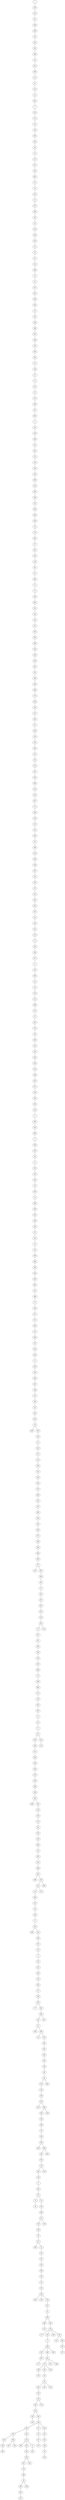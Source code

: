 graph{
   429 -- 142;
   305 -- 238;
   388 -- 315;
   140 -- 118;
   59 -- 429;
   356 -- 453;
   238 -- 300;
   118 -- 48;
   185 -- 395;
   176 -- 59;
   48 -- 61;
   467 -- 176;
   395 -- 242;
   61 -- 465;
   395 -- 259;
   47 -- 467;
   303 -- 447;
   465 -- 57;
   137 -- 47;
   447 -- 473;
   391 -- 371;
   57 -- 72;
   298 -- 137;
   473 -- 289;
   72 -- 320;
   215 -- 298;
   81 -- 124;
   473 -- 431;
   320 -- 485;
   431 -- 450;
   120 -- 215;
   485 -- 341;
   173 -- 120;
   450 -- 258;
   473 -- 6;
   341 -- 191;
   258 -- 421;
   34 -- 173;
   191 -- 116;
   294 -- 34;
   421 -- 179;
   116 -- 211;
   179 -- 260;
   247 -- 294;
   258 -- 432;
   211 -- 343;
   0 -- 247;
   260 -- 29;
   343 -- 283;
   29 -- 385;
   477 -- 0;
   283 -- 490;
   385 -- 307;
   160 -- 477;
   490 -- 326;
   162 -- 160;
   307 -- 457;
   29 -- 248;
   27 -- 452;
   452 -- 384;
   452 -- 254;
   254 -- 394;
   497 -- 369;
   394 -- 372;
   372 -- 272;
   272 -- 3;
   3 -- 141;
   141 -- 222;
   222 -- 459;
   459 -- 155;
   155 -- 355;
   355 -- 67;
   67 -- 256;
   256 -- 183;
   183 -- 17;
   183 -- 381;
   326 -- 148;
   308 -- 84;
   213 -- 80;
   441 -- 175;
   42 -- 214;
   309 -- 323;
   148 -- 329;
   195 -- 42;
   80 -- 419;
   175 -- 169;
   84 -- 281;
   281 -- 123;
   329 -- 351;
   333 -- 19;
   419 -- 226;
   169 -- 374;
   330 -- 82;
   340 -- 195;
   175 -- 392;
   351 -- 96;
   226 -- 483;
   270 -- 330;
   285 -- 340;
   392 -- 65;
   96 -- 290;
   299 -- 285;
   483 -- 39;
   65 -- 62;
   290 -- 344;
   39 -- 243;
   175 -- 393;
   269 -- 299;
   109 -- 308;
   62 -- 491;
   344 -- 408;
   74 -- 269;
   243 -- 202;
   491 -- 232;
   408 -- 174;
   202 -- 488;
   125 -- 109;
   420 -- 74;
   232 -- 223;
   174 -- 426;
   488 -- 497;
   62 -- 387;
   121 -- 21;
   19 -- 420;
   10 -- 415;
   223 -- 425;
   32 -- 10;
   426 -- 216;
   497 -- 230;
   425 -- 422;
   216 -- 251;
   165 -- 333;
   230 -- 145;
   21 -- 270;
   422 -- 250;
   124 -- 469;
   251 -- 265;
   145 -- 112;
   252 -- 165;
   250 -- 318;
   265 -- 87;
   8 -- 252;
   112 -- 495;
   422 -- 362;
   223 -- 322;
   87 -- 430;
   37 -- 121;
   495 -- 412;
   362 -- 391;
   69 -- 8;
   145 -- 110;
   430 -- 139;
   412 -- 30;
   264 -- 2;
   391 -- 303;
   2 -- 125;
   354 -- 69;
   139 -- 102;
   30 -- 292;
   51 -- 37;
   303 -- 185;
   106 -- 354;
   82 -- 264;
   102 -- 402;
   292 -- 27;
   185 -- 305;
   4 -- 106;
   230 -- 396;
   441 -- 312;
   75 -- 162;
   71 -- 111;
   381 -- 409;
   494 -- 64;
   53 -- 55;
   224 -- 31;
   279 -- 75;
   441 -- 448;
   334 -- 53;
   36 -- 449;
   111 -- 382;
   409 -- 90;
   64 -- 476;
   31 -- 245;
   203 -- 334;
   161 -- 279;
   382 -- 284;
   476 -- 104;
   90 -- 91;
   286 -- 441;
   245 -- 217;
   132 -- 161;
   309 -- 286;
   284 -- 472;
   91 -- 364;
   104 -- 15;
   217 -- 313;
   309 -- 493;
   111 -- 413;
   91 -- 386;
   40 -- 132;
   472 -- 438;
   15 -- 434;
   409 -- 83;
   313 -- 304;
   276 -- 172;
   297 -- 40;
   386 -- 24;
   77 -- 309;
   438 -- 190;
   434 -- 130;
   304 -- 225;
   236 -- 77;
   386 -- 255;
   414 -- 297;
   190 -- 249;
   130 -- 346;
   225 -- 428;
   287 -- 414;
   255 -- 423;
   276 -- 236;
   249 -- 478;
   346 -- 451;
   428 -- 324;
   363 -- 276;
   423 -- 302;
   147 -- 287;
   478 -- 228;
   451 -- 198;
   324 -- 370;
   413 -- 114;
   28 -- 147;
   302 -- 442;
   189 -- 363;
   228 -- 280;
   198 -- 157;
   370 -- 404;
   23 -- 189;
   442 -- 353;
   193 -- 28;
   280 -- 184;
   157 -- 204;
   404 -- 335;
   356 -- 239;
   131 -- 193;
   353 -- 149;
   437 -- 23;
   184 -- 182;
   204 -- 46;
   335 -- 187;
   278 -- 437;
   149 -- 66;
   361 -- 131;
   182 -- 349;
   46 -- 68;
   187 -- 306;
   166 -- 361;
   66 -- 26;
   182 -- 291;
   356 -- 278;
   68 -- 310;
   306 -- 350;
   378 -- 356;
   26 -- 229;
   291 -- 416;
   336 -- 166;
   310 -- 36;
   350 -- 86;
   233 -- 336;
   229 -- 144;
   127 -- 378;
   416 -- 128;
   36 -- 196;
   86 -- 208;
   144 -- 100;
   128 -- 213;
   268 -- 233;
   314 -- 127;
   26 -- 463;
   196 -- 224;
   208 -- 237;
   445 -- 95;
   402 -- 122;
   214 -- 22;
   108 -- 398;
   469 -- 70;
   6 -- 357;
   95 -- 78;
   122 -- 38;
   22 -- 151;
   146 -- 51;
   371 -- 271;
   78 -- 35;
   38 -- 274;
   151 -- 209;
   156 -- 163;
   95 -- 18;
   271 -- 317;
   177 -- 146;
   274 -- 207;
   209 -- 466;
   391 -- 455;
   49 -- 108;
   163 -- 399;
   18 -- 424;
   317 -- 375;
   444 -- 458;
   207 -- 454;
   466 -- 383;
   399 -- 219;
   424 -- 464;
   205 -- 177;
   455 -- 231;
   454 -- 400;
   383 -- 405;
   16 -- 49;
   219 -- 440;
   464 -- 257;
   231 -- 181;
   400 -- 210;
   405 -- 390;
   55 -- 81;
   440 -- 328;
   257 -- 376;
   282 -- 16;
   181 -- 168;
   210 -- 154;
   390 -- 492;
   62 -- 319;
   295 -- 205;
   328 -- 99;
   376 -- 359;
   168 -- 43;
   154 -- 407;
   492 -- 44;
   99 -- 200;
   359 -- 63;
   479 -- 295;
   43 -- 316;
   257 -- 379;
   407 -- 171;
   44 -- 489;
   199 -- 282;
   200 -- 403;
   63 -- 417;
   123 -- 126;
   171 -- 436;
   489 -- 73;
   323 -- 461;
   403 -- 246;
   417 -- 462;
   186 -- 479;
   436 -- 129;
   73 -- 158;
   417 -- 20;
   461 -- 277;
   267 -- 199;
   246 -- 76;
   276 -- 456;
   129 -- 153;
   158 -- 471;
   20 -- 167;
   337 -- 267;
   76 -- 170;
   70 -- 13;
   276 -- 261;
   153 -- 101;
   471 -- 311;
   189 -- 388;
   167 -- 227;
   170 -- 482;
   397 -- 186;
   261 -- 321;
   101 -- 263;
   311 -- 240;
   227 -- 244;
   482 -- 97;
   261 -- 389;
   13 -- 337;
   263 -- 93;
   240 -- 373;
   126 -- 156;
   244 -- 498;
   97 -- 331;
   389 -- 367;
   398 -- 397;
   93 -- 268;
   373 -- 494;
   498 -- 314;
   331 -- 140;
   367 -- 221;
   41 -- 119;
   56 -- 105;
   117 -- 41;
   406 -- 56;
   266 -- 117;
   296 -- 406;
   85 -- 296;
   411 -- 266;
   45 -- 411;
   197 -- 85;
   136 -- 197;
   468 -- 45;
   201 -- 468;
   1 -- 136;
   105 -- 201;
   100 -- 220;
   142 -- 103;
   220 -- 352;
   103 -- 345;
   220 -- 460;
   345 -- 358;
   460 -- 360;
   358 -- 134;
   360 -- 339;
   134 -- 188;
   339 -- 366;
   460 -- 159;
   188 -- 410;
   366 -- 92;
   410 -- 427;
   92 -- 293;
   427 -- 138;
   293 -- 444;
   138 -- 180;
   444 -- 368;
   180 -- 418;
   368 -- 433;
   470 -- 203;
   418 -- 133;
   433 -- 435;
   475 -- 288;
   52 -- 475;
   133 -- 5;
   435 -- 152;
   368 -- 443;
   50 -- 470;
   5 -- 484;
   152 -- 365;
   484 -- 164;
   365 -- 234;
   60 -- 50;
   164 -- 480;
   234 -- 9;
   152 -- 253;
   288 -- 60;
   480 -- 4;
   9 -- 445;
   415 -- 52;
   332 -- 79;
   79 -- 107;
   401 -- 7;
   107 -- 94;
   119 -- 54;
   143 -- 332;
   332 -- 113;
   218 -- 143;
   94 -- 206;
   54 -- 401;
   206 -- 194;
   481 -- 32;
   192 -- 58;
   325 -- 218;
   347 -- 325;
   194 -- 150;
   150 -- 235;
   241 -- 347;
   89 -- 481;
   12 -- 241;
   235 -- 486;
   301 -- 192;
   486 -- 25;
   88 -- 12;
   135 -- 301;
   377 -- 98;
   327 -- 89;
   439 -- 88;
   25 -- 499;
   115 -- 135;
   499 -- 496;
   487 -- 439;
   377 -- 487;
   496 -- 212;
   273 -- 327;
   212 -- 178;
   380 -- 377;
   275 -- 115;
   446 -- 380;
   178 -- 342;
   14 -- 273;
   342 -- 262;
   338 -- 446;
   474 -- 275;
   58 -- 14;
   348 -- 338;
   262 -- 11;
   7 -- 474;
   11 -- 33;
   237 -- 348;
   33 -- 71;
}